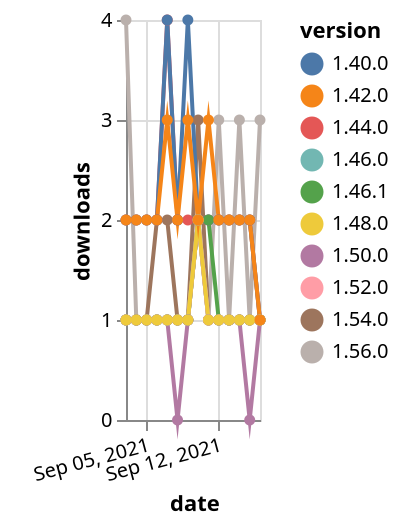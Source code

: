 {"$schema": "https://vega.github.io/schema/vega-lite/v5.json", "description": "A simple bar chart with embedded data.", "data": {"values": [{"date": "2021-09-03", "total": 119, "delta": 4, "version": "1.56.0"}, {"date": "2021-09-04", "total": 120, "delta": 1, "version": "1.56.0"}, {"date": "2021-09-05", "total": 121, "delta": 1, "version": "1.56.0"}, {"date": "2021-09-06", "total": 122, "delta": 1, "version": "1.56.0"}, {"date": "2021-09-07", "total": 123, "delta": 1, "version": "1.56.0"}, {"date": "2021-09-08", "total": 124, "delta": 1, "version": "1.56.0"}, {"date": "2021-09-09", "total": 125, "delta": 1, "version": "1.56.0"}, {"date": "2021-09-10", "total": 127, "delta": 2, "version": "1.56.0"}, {"date": "2021-09-11", "total": 128, "delta": 1, "version": "1.56.0"}, {"date": "2021-09-12", "total": 131, "delta": 3, "version": "1.56.0"}, {"date": "2021-09-13", "total": 132, "delta": 1, "version": "1.56.0"}, {"date": "2021-09-14", "total": 135, "delta": 3, "version": "1.56.0"}, {"date": "2021-09-15", "total": 136, "delta": 1, "version": "1.56.0"}, {"date": "2021-09-16", "total": 139, "delta": 3, "version": "1.56.0"}, {"date": "2021-09-03", "total": 198, "delta": 1, "version": "1.54.0"}, {"date": "2021-09-04", "total": 199, "delta": 1, "version": "1.54.0"}, {"date": "2021-09-05", "total": 200, "delta": 1, "version": "1.54.0"}, {"date": "2021-09-06", "total": 202, "delta": 2, "version": "1.54.0"}, {"date": "2021-09-07", "total": 204, "delta": 2, "version": "1.54.0"}, {"date": "2021-09-08", "total": 205, "delta": 1, "version": "1.54.0"}, {"date": "2021-09-09", "total": 206, "delta": 1, "version": "1.54.0"}, {"date": "2021-09-10", "total": 209, "delta": 3, "version": "1.54.0"}, {"date": "2021-09-11", "total": 210, "delta": 1, "version": "1.54.0"}, {"date": "2021-09-12", "total": 211, "delta": 1, "version": "1.54.0"}, {"date": "2021-09-13", "total": 212, "delta": 1, "version": "1.54.0"}, {"date": "2021-09-14", "total": 213, "delta": 1, "version": "1.54.0"}, {"date": "2021-09-15", "total": 214, "delta": 1, "version": "1.54.0"}, {"date": "2021-09-16", "total": 215, "delta": 1, "version": "1.54.0"}, {"date": "2021-09-03", "total": 194, "delta": 1, "version": "1.50.0"}, {"date": "2021-09-04", "total": 195, "delta": 1, "version": "1.50.0"}, {"date": "2021-09-05", "total": 196, "delta": 1, "version": "1.50.0"}, {"date": "2021-09-06", "total": 197, "delta": 1, "version": "1.50.0"}, {"date": "2021-09-07", "total": 198, "delta": 1, "version": "1.50.0"}, {"date": "2021-09-08", "total": 198, "delta": 0, "version": "1.50.0"}, {"date": "2021-09-09", "total": 199, "delta": 1, "version": "1.50.0"}, {"date": "2021-09-10", "total": 201, "delta": 2, "version": "1.50.0"}, {"date": "2021-09-11", "total": 202, "delta": 1, "version": "1.50.0"}, {"date": "2021-09-12", "total": 203, "delta": 1, "version": "1.50.0"}, {"date": "2021-09-13", "total": 204, "delta": 1, "version": "1.50.0"}, {"date": "2021-09-14", "total": 205, "delta": 1, "version": "1.50.0"}, {"date": "2021-09-15", "total": 205, "delta": 0, "version": "1.50.0"}, {"date": "2021-09-16", "total": 206, "delta": 1, "version": "1.50.0"}, {"date": "2021-09-03", "total": 2471, "delta": 2, "version": "1.44.0"}, {"date": "2021-09-04", "total": 2473, "delta": 2, "version": "1.44.0"}, {"date": "2021-09-05", "total": 2475, "delta": 2, "version": "1.44.0"}, {"date": "2021-09-06", "total": 2477, "delta": 2, "version": "1.44.0"}, {"date": "2021-09-07", "total": 2481, "delta": 4, "version": "1.44.0"}, {"date": "2021-09-08", "total": 2483, "delta": 2, "version": "1.44.0"}, {"date": "2021-09-09", "total": 2485, "delta": 2, "version": "1.44.0"}, {"date": "2021-09-10", "total": 2487, "delta": 2, "version": "1.44.0"}, {"date": "2021-09-11", "total": 2489, "delta": 2, "version": "1.44.0"}, {"date": "2021-09-12", "total": 2491, "delta": 2, "version": "1.44.0"}, {"date": "2021-09-13", "total": 2493, "delta": 2, "version": "1.44.0"}, {"date": "2021-09-14", "total": 2495, "delta": 2, "version": "1.44.0"}, {"date": "2021-09-15", "total": 2497, "delta": 2, "version": "1.44.0"}, {"date": "2021-09-16", "total": 2498, "delta": 1, "version": "1.44.0"}, {"date": "2021-09-03", "total": 3281, "delta": 2, "version": "1.40.0"}, {"date": "2021-09-04", "total": 3283, "delta": 2, "version": "1.40.0"}, {"date": "2021-09-05", "total": 3285, "delta": 2, "version": "1.40.0"}, {"date": "2021-09-06", "total": 3287, "delta": 2, "version": "1.40.0"}, {"date": "2021-09-07", "total": 3291, "delta": 4, "version": "1.40.0"}, {"date": "2021-09-08", "total": 3293, "delta": 2, "version": "1.40.0"}, {"date": "2021-09-09", "total": 3297, "delta": 4, "version": "1.40.0"}, {"date": "2021-09-10", "total": 3299, "delta": 2, "version": "1.40.0"}, {"date": "2021-09-11", "total": 3301, "delta": 2, "version": "1.40.0"}, {"date": "2021-09-12", "total": 3303, "delta": 2, "version": "1.40.0"}, {"date": "2021-09-13", "total": 3305, "delta": 2, "version": "1.40.0"}, {"date": "2021-09-14", "total": 3307, "delta": 2, "version": "1.40.0"}, {"date": "2021-09-15", "total": 3309, "delta": 2, "version": "1.40.0"}, {"date": "2021-09-16", "total": 3310, "delta": 1, "version": "1.40.0"}, {"date": "2021-09-03", "total": 296, "delta": 1, "version": "1.46.0"}, {"date": "2021-09-04", "total": 297, "delta": 1, "version": "1.46.0"}, {"date": "2021-09-05", "total": 298, "delta": 1, "version": "1.46.0"}, {"date": "2021-09-06", "total": 299, "delta": 1, "version": "1.46.0"}, {"date": "2021-09-07", "total": 300, "delta": 1, "version": "1.46.0"}, {"date": "2021-09-08", "total": 301, "delta": 1, "version": "1.46.0"}, {"date": "2021-09-09", "total": 302, "delta": 1, "version": "1.46.0"}, {"date": "2021-09-10", "total": 304, "delta": 2, "version": "1.46.0"}, {"date": "2021-09-11", "total": 305, "delta": 1, "version": "1.46.0"}, {"date": "2021-09-12", "total": 306, "delta": 1, "version": "1.46.0"}, {"date": "2021-09-13", "total": 307, "delta": 1, "version": "1.46.0"}, {"date": "2021-09-14", "total": 308, "delta": 1, "version": "1.46.0"}, {"date": "2021-09-15", "total": 309, "delta": 1, "version": "1.46.0"}, {"date": "2021-09-16", "total": 310, "delta": 1, "version": "1.46.0"}, {"date": "2021-09-03", "total": 295, "delta": 1, "version": "1.46.1"}, {"date": "2021-09-04", "total": 296, "delta": 1, "version": "1.46.1"}, {"date": "2021-09-05", "total": 297, "delta": 1, "version": "1.46.1"}, {"date": "2021-09-06", "total": 298, "delta": 1, "version": "1.46.1"}, {"date": "2021-09-07", "total": 299, "delta": 1, "version": "1.46.1"}, {"date": "2021-09-08", "total": 300, "delta": 1, "version": "1.46.1"}, {"date": "2021-09-09", "total": 301, "delta": 1, "version": "1.46.1"}, {"date": "2021-09-10", "total": 303, "delta": 2, "version": "1.46.1"}, {"date": "2021-09-11", "total": 305, "delta": 2, "version": "1.46.1"}, {"date": "2021-09-12", "total": 306, "delta": 1, "version": "1.46.1"}, {"date": "2021-09-13", "total": 307, "delta": 1, "version": "1.46.1"}, {"date": "2021-09-14", "total": 308, "delta": 1, "version": "1.46.1"}, {"date": "2021-09-15", "total": 309, "delta": 1, "version": "1.46.1"}, {"date": "2021-09-16", "total": 310, "delta": 1, "version": "1.46.1"}, {"date": "2021-09-03", "total": 157, "delta": 1, "version": "1.52.0"}, {"date": "2021-09-04", "total": 158, "delta": 1, "version": "1.52.0"}, {"date": "2021-09-05", "total": 159, "delta": 1, "version": "1.52.0"}, {"date": "2021-09-06", "total": 160, "delta": 1, "version": "1.52.0"}, {"date": "2021-09-07", "total": 161, "delta": 1, "version": "1.52.0"}, {"date": "2021-09-08", "total": 162, "delta": 1, "version": "1.52.0"}, {"date": "2021-09-09", "total": 163, "delta": 1, "version": "1.52.0"}, {"date": "2021-09-10", "total": 165, "delta": 2, "version": "1.52.0"}, {"date": "2021-09-11", "total": 166, "delta": 1, "version": "1.52.0"}, {"date": "2021-09-12", "total": 167, "delta": 1, "version": "1.52.0"}, {"date": "2021-09-13", "total": 168, "delta": 1, "version": "1.52.0"}, {"date": "2021-09-14", "total": 169, "delta": 1, "version": "1.52.0"}, {"date": "2021-09-15", "total": 170, "delta": 1, "version": "1.52.0"}, {"date": "2021-09-16", "total": 171, "delta": 1, "version": "1.52.0"}, {"date": "2021-09-03", "total": 250, "delta": 1, "version": "1.48.0"}, {"date": "2021-09-04", "total": 251, "delta": 1, "version": "1.48.0"}, {"date": "2021-09-05", "total": 252, "delta": 1, "version": "1.48.0"}, {"date": "2021-09-06", "total": 253, "delta": 1, "version": "1.48.0"}, {"date": "2021-09-07", "total": 254, "delta": 1, "version": "1.48.0"}, {"date": "2021-09-08", "total": 255, "delta": 1, "version": "1.48.0"}, {"date": "2021-09-09", "total": 256, "delta": 1, "version": "1.48.0"}, {"date": "2021-09-10", "total": 258, "delta": 2, "version": "1.48.0"}, {"date": "2021-09-11", "total": 259, "delta": 1, "version": "1.48.0"}, {"date": "2021-09-12", "total": 260, "delta": 1, "version": "1.48.0"}, {"date": "2021-09-13", "total": 261, "delta": 1, "version": "1.48.0"}, {"date": "2021-09-14", "total": 262, "delta": 1, "version": "1.48.0"}, {"date": "2021-09-15", "total": 263, "delta": 1, "version": "1.48.0"}, {"date": "2021-09-16", "total": 264, "delta": 1, "version": "1.48.0"}, {"date": "2021-09-03", "total": 2705, "delta": 2, "version": "1.42.0"}, {"date": "2021-09-04", "total": 2707, "delta": 2, "version": "1.42.0"}, {"date": "2021-09-05", "total": 2709, "delta": 2, "version": "1.42.0"}, {"date": "2021-09-06", "total": 2711, "delta": 2, "version": "1.42.0"}, {"date": "2021-09-07", "total": 2714, "delta": 3, "version": "1.42.0"}, {"date": "2021-09-08", "total": 2716, "delta": 2, "version": "1.42.0"}, {"date": "2021-09-09", "total": 2719, "delta": 3, "version": "1.42.0"}, {"date": "2021-09-10", "total": 2721, "delta": 2, "version": "1.42.0"}, {"date": "2021-09-11", "total": 2724, "delta": 3, "version": "1.42.0"}, {"date": "2021-09-12", "total": 2726, "delta": 2, "version": "1.42.0"}, {"date": "2021-09-13", "total": 2728, "delta": 2, "version": "1.42.0"}, {"date": "2021-09-14", "total": 2730, "delta": 2, "version": "1.42.0"}, {"date": "2021-09-15", "total": 2732, "delta": 2, "version": "1.42.0"}, {"date": "2021-09-16", "total": 2733, "delta": 1, "version": "1.42.0"}]}, "width": "container", "mark": {"type": "line", "point": {"filled": true}}, "encoding": {"x": {"field": "date", "type": "temporal", "timeUnit": "yearmonthdate", "title": "date", "axis": {"labelAngle": -15}}, "y": {"field": "delta", "type": "quantitative", "title": "downloads"}, "color": {"field": "version", "type": "nominal"}, "tooltip": {"field": "delta"}}}